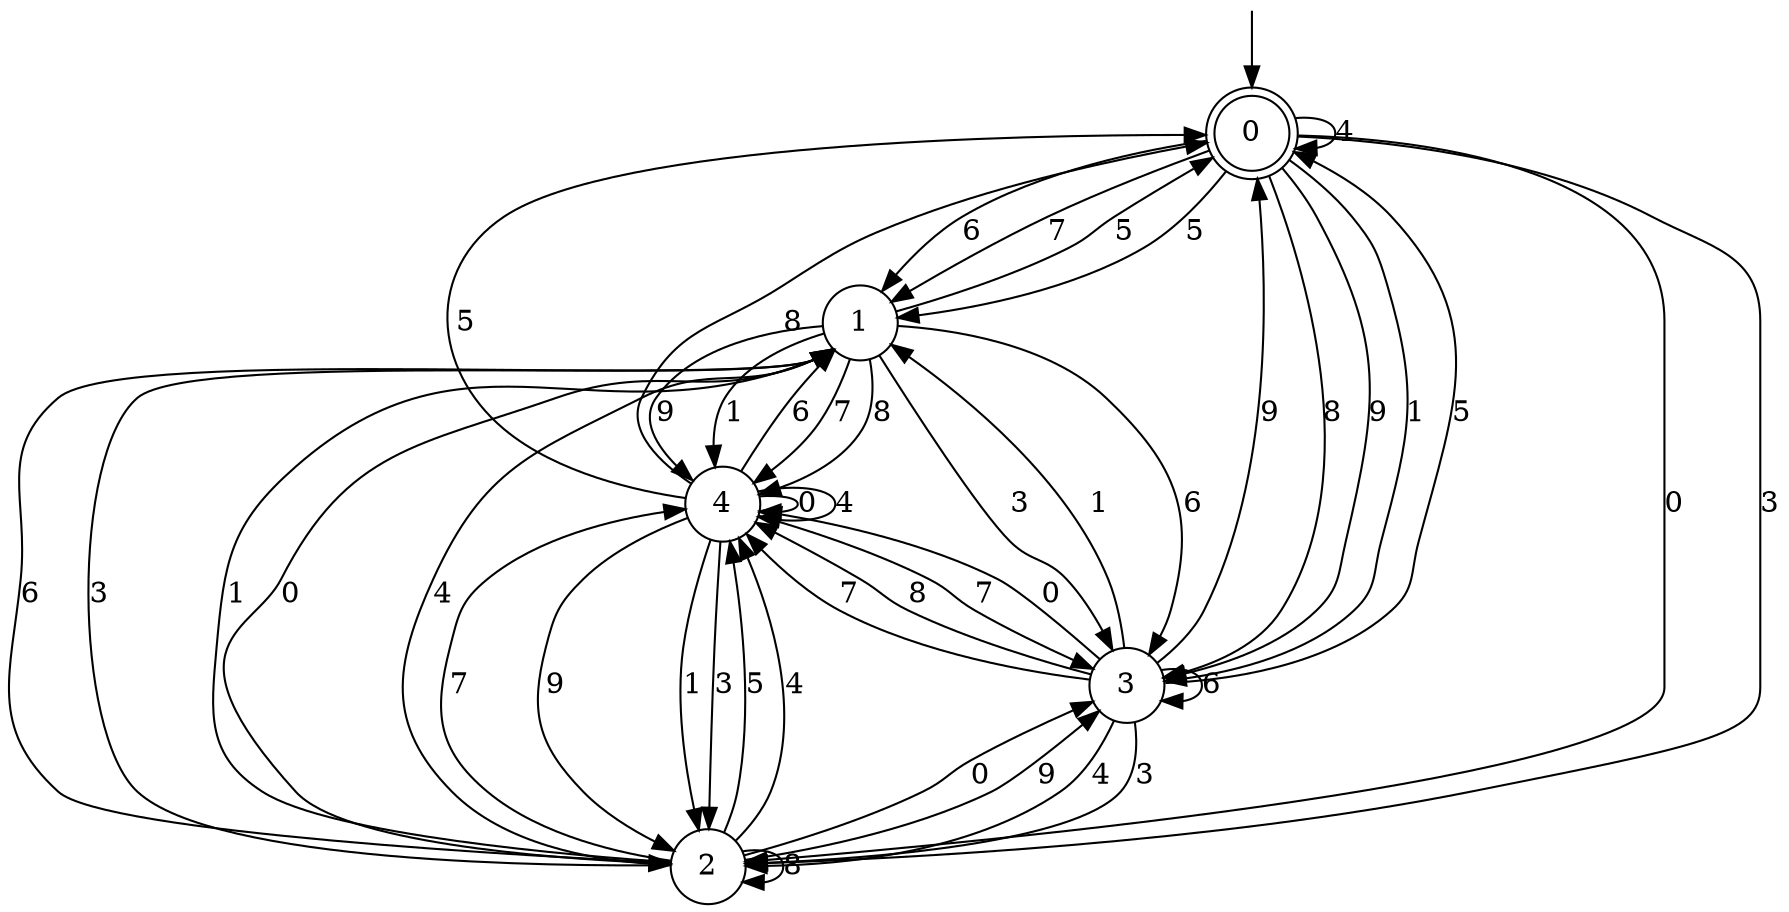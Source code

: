 digraph g {

	s0 [shape="doublecircle" label="0"];
	s1 [shape="circle" label="1"];
	s2 [shape="circle" label="2"];
	s3 [shape="circle" label="3"];
	s4 [shape="circle" label="4"];
	s0 -> s1 [label="5"];
	s0 -> s1 [label="6"];
	s0 -> s2 [label="0"];
	s0 -> s0 [label="4"];
	s0 -> s1 [label="7"];
	s0 -> s3 [label="8"];
	s0 -> s3 [label="9"];
	s0 -> s2 [label="3"];
	s0 -> s3 [label="1"];
	s1 -> s0 [label="5"];
	s1 -> s3 [label="6"];
	s1 -> s2 [label="0"];
	s1 -> s2 [label="4"];
	s1 -> s4 [label="7"];
	s1 -> s4 [label="8"];
	s1 -> s4 [label="9"];
	s1 -> s3 [label="3"];
	s1 -> s4 [label="1"];
	s2 -> s4 [label="5"];
	s2 -> s1 [label="6"];
	s2 -> s3 [label="0"];
	s2 -> s4 [label="4"];
	s2 -> s4 [label="7"];
	s2 -> s2 [label="8"];
	s2 -> s3 [label="9"];
	s2 -> s1 [label="3"];
	s2 -> s1 [label="1"];
	s3 -> s0 [label="5"];
	s3 -> s3 [label="6"];
	s3 -> s4 [label="0"];
	s3 -> s2 [label="4"];
	s3 -> s4 [label="7"];
	s3 -> s4 [label="8"];
	s3 -> s0 [label="9"];
	s3 -> s2 [label="3"];
	s3 -> s1 [label="1"];
	s4 -> s0 [label="5"];
	s4 -> s1 [label="6"];
	s4 -> s4 [label="0"];
	s4 -> s4 [label="4"];
	s4 -> s3 [label="7"];
	s4 -> s0 [label="8"];
	s4 -> s2 [label="9"];
	s4 -> s2 [label="3"];
	s4 -> s2 [label="1"];

__start0 [label="" shape="none" width="0" height="0"];
__start0 -> s0;

}
